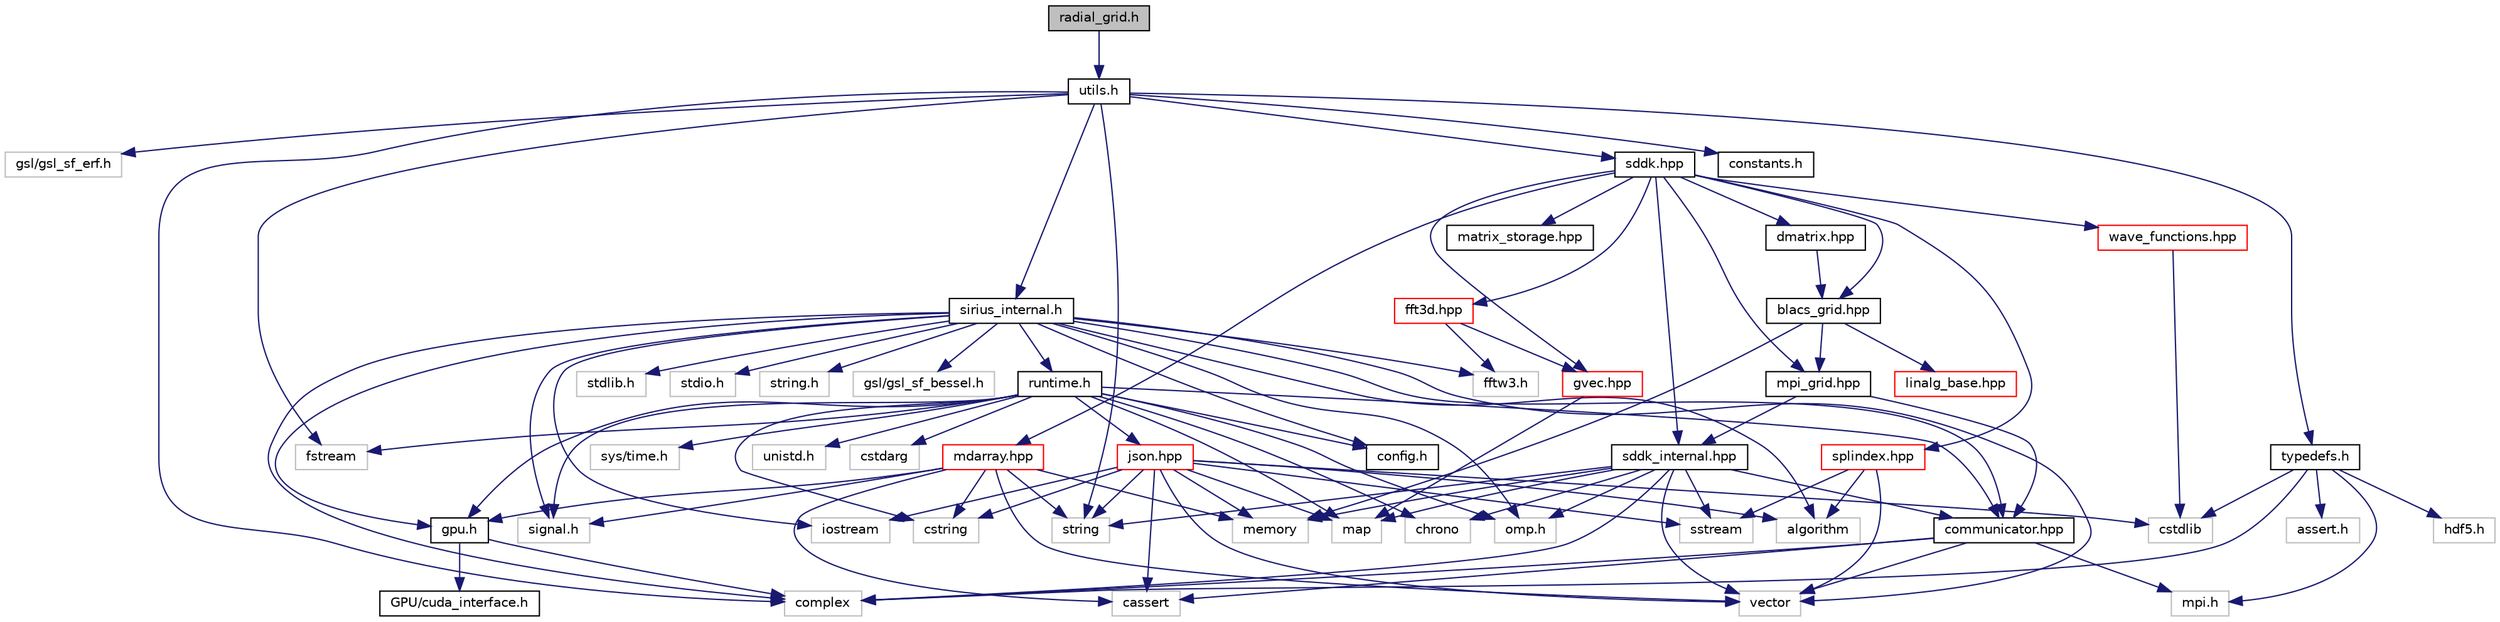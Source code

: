 digraph "radial_grid.h"
{
 // INTERACTIVE_SVG=YES
  edge [fontname="Helvetica",fontsize="10",labelfontname="Helvetica",labelfontsize="10"];
  node [fontname="Helvetica",fontsize="10",shape=record];
  Node1 [label="radial_grid.h",height=0.2,width=0.4,color="black", fillcolor="grey75", style="filled", fontcolor="black"];
  Node1 -> Node2 [color="midnightblue",fontsize="10",style="solid"];
  Node2 [label="utils.h",height=0.2,width=0.4,color="black", fillcolor="white", style="filled",URL="$utils_8h.html",tooltip="Contains definition and partial implementation of sirius::Utils class. "];
  Node2 -> Node3 [color="midnightblue",fontsize="10",style="solid"];
  Node3 [label="gsl/gsl_sf_erf.h",height=0.2,width=0.4,color="grey75", fillcolor="white", style="filled"];
  Node2 -> Node4 [color="midnightblue",fontsize="10",style="solid"];
  Node4 [label="fstream",height=0.2,width=0.4,color="grey75", fillcolor="white", style="filled"];
  Node2 -> Node5 [color="midnightblue",fontsize="10",style="solid"];
  Node5 [label="string",height=0.2,width=0.4,color="grey75", fillcolor="white", style="filled"];
  Node2 -> Node6 [color="midnightblue",fontsize="10",style="solid"];
  Node6 [label="complex",height=0.2,width=0.4,color="grey75", fillcolor="white", style="filled"];
  Node2 -> Node7 [color="midnightblue",fontsize="10",style="solid"];
  Node7 [label="sirius_internal.h",height=0.2,width=0.4,color="black", fillcolor="white", style="filled",URL="$sirius__internal_8h.html",tooltip="Contains basic definitions and declarations. "];
  Node7 -> Node8 [color="midnightblue",fontsize="10",style="solid"];
  Node8 [label="omp.h",height=0.2,width=0.4,color="grey75", fillcolor="white", style="filled"];
  Node7 -> Node9 [color="midnightblue",fontsize="10",style="solid"];
  Node9 [label="signal.h",height=0.2,width=0.4,color="grey75", fillcolor="white", style="filled"];
  Node7 -> Node10 [color="midnightblue",fontsize="10",style="solid"];
  Node10 [label="stdlib.h",height=0.2,width=0.4,color="grey75", fillcolor="white", style="filled"];
  Node7 -> Node11 [color="midnightblue",fontsize="10",style="solid"];
  Node11 [label="stdio.h",height=0.2,width=0.4,color="grey75", fillcolor="white", style="filled"];
  Node7 -> Node12 [color="midnightblue",fontsize="10",style="solid"];
  Node12 [label="string.h",height=0.2,width=0.4,color="grey75", fillcolor="white", style="filled"];
  Node7 -> Node13 [color="midnightblue",fontsize="10",style="solid"];
  Node13 [label="gsl/gsl_sf_bessel.h",height=0.2,width=0.4,color="grey75", fillcolor="white", style="filled"];
  Node7 -> Node14 [color="midnightblue",fontsize="10",style="solid"];
  Node14 [label="fftw3.h",height=0.2,width=0.4,color="grey75", fillcolor="white", style="filled"];
  Node7 -> Node15 [color="midnightblue",fontsize="10",style="solid"];
  Node15 [label="vector",height=0.2,width=0.4,color="grey75", fillcolor="white", style="filled"];
  Node7 -> Node6 [color="midnightblue",fontsize="10",style="solid"];
  Node7 -> Node16 [color="midnightblue",fontsize="10",style="solid"];
  Node16 [label="iostream",height=0.2,width=0.4,color="grey75", fillcolor="white", style="filled"];
  Node7 -> Node17 [color="midnightblue",fontsize="10",style="solid"];
  Node17 [label="algorithm",height=0.2,width=0.4,color="grey75", fillcolor="white", style="filled"];
  Node7 -> Node18 [color="midnightblue",fontsize="10",style="solid"];
  Node18 [label="config.h",height=0.2,width=0.4,color="black", fillcolor="white", style="filled",URL="$config_8h.html",tooltip="Main configuration header. "];
  Node7 -> Node19 [color="midnightblue",fontsize="10",style="solid"];
  Node19 [label="communicator.hpp",height=0.2,width=0.4,color="black", fillcolor="white", style="filled",URL="$communicator_8hpp.html",tooltip="Contains declaration and implementation of Communicator class. "];
  Node19 -> Node20 [color="midnightblue",fontsize="10",style="solid"];
  Node20 [label="mpi.h",height=0.2,width=0.4,color="grey75", fillcolor="white", style="filled"];
  Node19 -> Node21 [color="midnightblue",fontsize="10",style="solid"];
  Node21 [label="cassert",height=0.2,width=0.4,color="grey75", fillcolor="white", style="filled"];
  Node19 -> Node15 [color="midnightblue",fontsize="10",style="solid"];
  Node19 -> Node6 [color="midnightblue",fontsize="10",style="solid"];
  Node7 -> Node22 [color="midnightblue",fontsize="10",style="solid"];
  Node22 [label="gpu.h",height=0.2,width=0.4,color="black", fillcolor="white", style="filled",URL="$gpu_8h.html",tooltip="Interface to CUDA related functions. "];
  Node22 -> Node6 [color="midnightblue",fontsize="10",style="solid"];
  Node22 -> Node23 [color="midnightblue",fontsize="10",style="solid"];
  Node23 [label="GPU/cuda_interface.h",height=0.2,width=0.4,color="black", fillcolor="white", style="filled",URL="$cuda__interface_8h_source.html"];
  Node7 -> Node24 [color="midnightblue",fontsize="10",style="solid"];
  Node24 [label="runtime.h",height=0.2,width=0.4,color="black", fillcolor="white", style="filled",URL="$runtime_8h_source.html"];
  Node24 -> Node9 [color="midnightblue",fontsize="10",style="solid"];
  Node24 -> Node25 [color="midnightblue",fontsize="10",style="solid"];
  Node25 [label="sys/time.h",height=0.2,width=0.4,color="grey75", fillcolor="white", style="filled"];
  Node24 -> Node26 [color="midnightblue",fontsize="10",style="solid"];
  Node26 [label="map",height=0.2,width=0.4,color="grey75", fillcolor="white", style="filled"];
  Node24 -> Node4 [color="midnightblue",fontsize="10",style="solid"];
  Node24 -> Node27 [color="midnightblue",fontsize="10",style="solid"];
  Node27 [label="chrono",height=0.2,width=0.4,color="grey75", fillcolor="white", style="filled"];
  Node24 -> Node8 [color="midnightblue",fontsize="10",style="solid"];
  Node24 -> Node28 [color="midnightblue",fontsize="10",style="solid"];
  Node28 [label="unistd.h",height=0.2,width=0.4,color="grey75", fillcolor="white", style="filled"];
  Node24 -> Node29 [color="midnightblue",fontsize="10",style="solid"];
  Node29 [label="cstring",height=0.2,width=0.4,color="grey75", fillcolor="white", style="filled"];
  Node24 -> Node30 [color="midnightblue",fontsize="10",style="solid"];
  Node30 [label="cstdarg",height=0.2,width=0.4,color="grey75", fillcolor="white", style="filled"];
  Node24 -> Node18 [color="midnightblue",fontsize="10",style="solid"];
  Node24 -> Node19 [color="midnightblue",fontsize="10",style="solid"];
  Node24 -> Node31 [color="midnightblue",fontsize="10",style="solid"];
  Node31 [label="json.hpp",height=0.2,width=0.4,color="red", fillcolor="white", style="filled",URL="$json_8hpp_source.html"];
  Node31 -> Node17 [color="midnightblue",fontsize="10",style="solid"];
  Node31 -> Node21 [color="midnightblue",fontsize="10",style="solid"];
  Node31 -> Node32 [color="midnightblue",fontsize="10",style="solid"];
  Node32 [label="cstdlib",height=0.2,width=0.4,color="grey75", fillcolor="white", style="filled"];
  Node31 -> Node29 [color="midnightblue",fontsize="10",style="solid"];
  Node31 -> Node16 [color="midnightblue",fontsize="10",style="solid"];
  Node31 -> Node26 [color="midnightblue",fontsize="10",style="solid"];
  Node31 -> Node33 [color="midnightblue",fontsize="10",style="solid"];
  Node33 [label="memory",height=0.2,width=0.4,color="grey75", fillcolor="white", style="filled"];
  Node31 -> Node34 [color="midnightblue",fontsize="10",style="solid"];
  Node34 [label="sstream",height=0.2,width=0.4,color="grey75", fillcolor="white", style="filled"];
  Node31 -> Node5 [color="midnightblue",fontsize="10",style="solid"];
  Node31 -> Node15 [color="midnightblue",fontsize="10",style="solid"];
  Node24 -> Node22 [color="midnightblue",fontsize="10",style="solid"];
  Node2 -> Node35 [color="midnightblue",fontsize="10",style="solid"];
  Node35 [label="typedefs.h",height=0.2,width=0.4,color="black", fillcolor="white", style="filled",URL="$typedefs_8h.html",tooltip="Contains typedefs, enums and type_wrapper class. "];
  Node35 -> Node32 [color="midnightblue",fontsize="10",style="solid"];
  Node35 -> Node36 [color="midnightblue",fontsize="10",style="solid"];
  Node36 [label="hdf5.h",height=0.2,width=0.4,color="grey75", fillcolor="white", style="filled"];
  Node35 -> Node20 [color="midnightblue",fontsize="10",style="solid"];
  Node35 -> Node37 [color="midnightblue",fontsize="10",style="solid"];
  Node37 [label="assert.h",height=0.2,width=0.4,color="grey75", fillcolor="white", style="filled"];
  Node35 -> Node6 [color="midnightblue",fontsize="10",style="solid"];
  Node2 -> Node38 [color="midnightblue",fontsize="10",style="solid"];
  Node38 [label="constants.h",height=0.2,width=0.4,color="black", fillcolor="white", style="filled",URL="$constants_8h.html",tooltip="Various constants. "];
  Node2 -> Node39 [color="midnightblue",fontsize="10",style="solid"];
  Node39 [label="sddk.hpp",height=0.2,width=0.4,color="black", fillcolor="white", style="filled",URL="$sddk_8hpp_source.html"];
  Node39 -> Node40 [color="midnightblue",fontsize="10",style="solid"];
  Node40 [label="sddk_internal.hpp",height=0.2,width=0.4,color="black", fillcolor="white", style="filled",URL="$sddk__internal_8hpp_source.html"];
  Node40 -> Node8 [color="midnightblue",fontsize="10",style="solid"];
  Node40 -> Node5 [color="midnightblue",fontsize="10",style="solid"];
  Node40 -> Node34 [color="midnightblue",fontsize="10",style="solid"];
  Node40 -> Node27 [color="midnightblue",fontsize="10",style="solid"];
  Node40 -> Node26 [color="midnightblue",fontsize="10",style="solid"];
  Node40 -> Node15 [color="midnightblue",fontsize="10",style="solid"];
  Node40 -> Node33 [color="midnightblue",fontsize="10",style="solid"];
  Node40 -> Node6 [color="midnightblue",fontsize="10",style="solid"];
  Node40 -> Node19 [color="midnightblue",fontsize="10",style="solid"];
  Node39 -> Node41 [color="midnightblue",fontsize="10",style="solid"];
  Node41 [label="mpi_grid.hpp",height=0.2,width=0.4,color="black", fillcolor="white", style="filled",URL="$mpi__grid_8hpp.html",tooltip="Contains declaration and implementation of MPI_grid class. "];
  Node41 -> Node40 [color="midnightblue",fontsize="10",style="solid"];
  Node41 -> Node19 [color="midnightblue",fontsize="10",style="solid"];
  Node39 -> Node42 [color="midnightblue",fontsize="10",style="solid"];
  Node42 [label="blacs_grid.hpp",height=0.2,width=0.4,color="black", fillcolor="white", style="filled",URL="$blacs__grid_8hpp.html",tooltip="Contains declaration and implementation of BLACS_grid class. "];
  Node42 -> Node33 [color="midnightblue",fontsize="10",style="solid"];
  Node42 -> Node41 [color="midnightblue",fontsize="10",style="solid"];
  Node42 -> Node43 [color="midnightblue",fontsize="10",style="solid"];
  Node43 [label="linalg_base.hpp",height=0.2,width=0.4,color="red", fillcolor="white", style="filled",URL="$linalg__base_8hpp.html",tooltip="Basic interface to linear algebra functions. "];
  Node39 -> Node44 [color="midnightblue",fontsize="10",style="solid"];
  Node44 [label="splindex.hpp",height=0.2,width=0.4,color="red", fillcolor="white", style="filled",URL="$splindex_8hpp.html",tooltip="Contains definition of splindex_base and specialization of splindex classes. "];
  Node44 -> Node17 [color="midnightblue",fontsize="10",style="solid"];
  Node44 -> Node15 [color="midnightblue",fontsize="10",style="solid"];
  Node44 -> Node34 [color="midnightblue",fontsize="10",style="solid"];
  Node39 -> Node45 [color="midnightblue",fontsize="10",style="solid"];
  Node45 [label="mdarray.hpp",height=0.2,width=0.4,color="red", fillcolor="white", style="filled",URL="$mdarray_8hpp.html",tooltip="Contains implementation of multidimensional array class. "];
  Node45 -> Node9 [color="midnightblue",fontsize="10",style="solid"];
  Node45 -> Node21 [color="midnightblue",fontsize="10",style="solid"];
  Node45 -> Node33 [color="midnightblue",fontsize="10",style="solid"];
  Node45 -> Node5 [color="midnightblue",fontsize="10",style="solid"];
  Node45 -> Node15 [color="midnightblue",fontsize="10",style="solid"];
  Node45 -> Node29 [color="midnightblue",fontsize="10",style="solid"];
  Node45 -> Node22 [color="midnightblue",fontsize="10",style="solid"];
  Node39 -> Node46 [color="midnightblue",fontsize="10",style="solid"];
  Node46 [label="dmatrix.hpp",height=0.2,width=0.4,color="black", fillcolor="white", style="filled",URL="$dmatrix_8hpp.html",tooltip="Contains definition and implementaiton of dmatrix class. "];
  Node46 -> Node42 [color="midnightblue",fontsize="10",style="solid"];
  Node39 -> Node47 [color="midnightblue",fontsize="10",style="solid"];
  Node47 [label="matrix_storage.hpp",height=0.2,width=0.4,color="black", fillcolor="white", style="filled",URL="$matrix__storage_8hpp.html",tooltip="Contains definition and implementaiton of matrix_storage class. "];
  Node39 -> Node48 [color="midnightblue",fontsize="10",style="solid"];
  Node48 [label="gvec.hpp",height=0.2,width=0.4,color="red", fillcolor="white", style="filled",URL="$gvec_8hpp.html",tooltip="Declaration and implementation of Gvec class. "];
  Node48 -> Node26 [color="midnightblue",fontsize="10",style="solid"];
  Node39 -> Node49 [color="midnightblue",fontsize="10",style="solid"];
  Node49 [label="fft3d.hpp",height=0.2,width=0.4,color="red", fillcolor="white", style="filled",URL="$fft3d_8hpp.html",tooltip="Contains declaration and partial implementation of FFT3D class. "];
  Node49 -> Node14 [color="midnightblue",fontsize="10",style="solid"];
  Node49 -> Node48 [color="midnightblue",fontsize="10",style="solid"];
  Node39 -> Node50 [color="midnightblue",fontsize="10",style="solid"];
  Node50 [label="wave_functions.hpp",height=0.2,width=0.4,color="red", fillcolor="white", style="filled",URL="$wave__functions_8hpp.html",tooltip="Contains declaration and implementation of wave_functions class. "];
  Node50 -> Node32 [color="midnightblue",fontsize="10",style="solid"];
}
